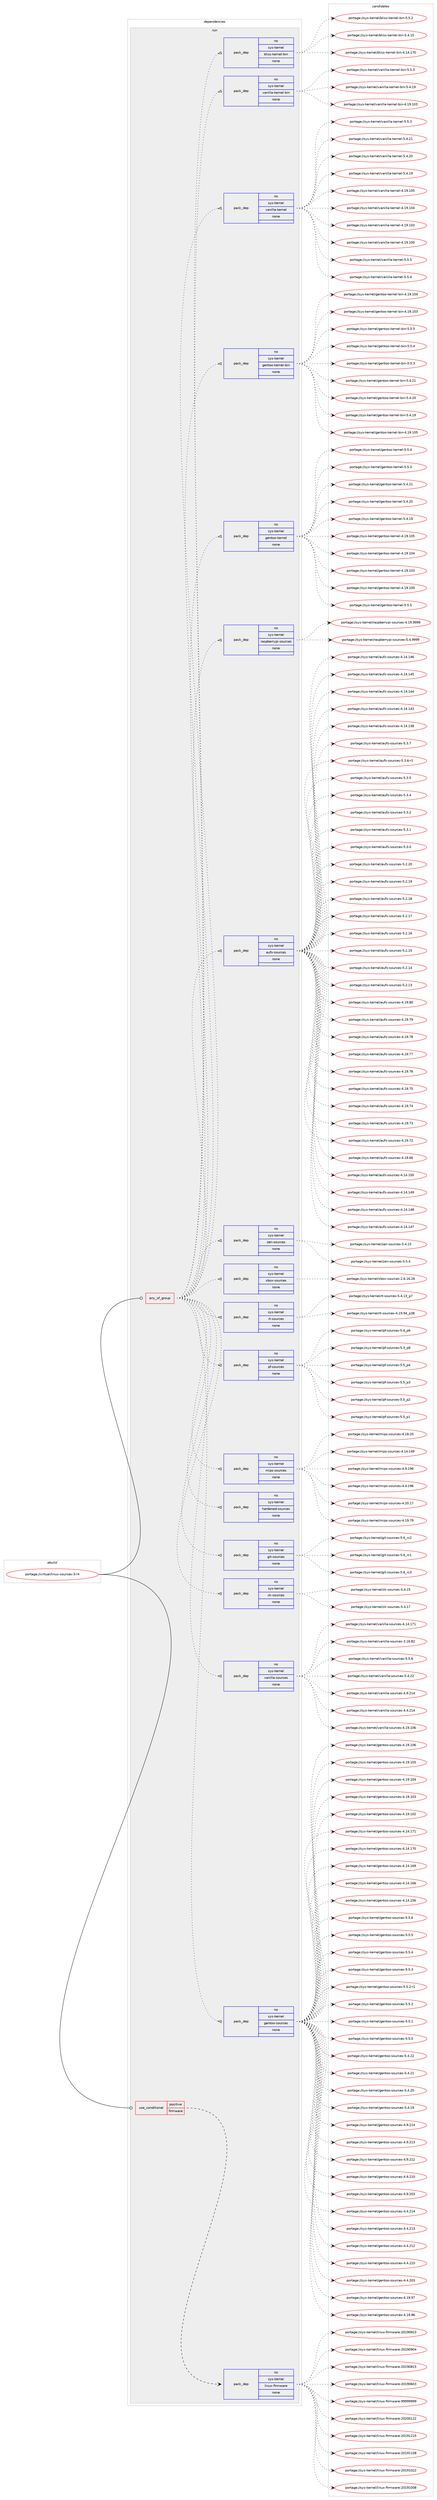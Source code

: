 digraph prolog {

# *************
# Graph options
# *************

newrank=true;
concentrate=true;
compound=true;
graph [rankdir=LR,fontname=Helvetica,fontsize=10,ranksep=1.5];#, ranksep=2.5, nodesep=0.2];
edge  [arrowhead=vee];
node  [fontname=Helvetica,fontsize=10];

# **********
# The ebuild
# **********

subgraph cluster_leftcol {
color=gray;
rank=same;
label=<<i>ebuild</i>>;
id [label="portage://virtual/linux-sources-3-r4", color=red, width=4, href="../virtual/linux-sources-3-r4.svg"];
}

# ****************
# The dependencies
# ****************

subgraph cluster_midcol {
color=gray;
label=<<i>dependencies</i>>;
subgraph cluster_compile {
fillcolor="#eeeeee";
style=filled;
label=<<i>compile</i>>;
}
subgraph cluster_compileandrun {
fillcolor="#eeeeee";
style=filled;
label=<<i>compile and run</i>>;
}
subgraph cluster_run {
fillcolor="#eeeeee";
style=filled;
label=<<i>run</i>>;
subgraph any614 {
dependency27042 [label=<<TABLE BORDER="0" CELLBORDER="1" CELLSPACING="0" CELLPADDING="4"><TR><TD CELLPADDING="10">any_of_group</TD></TR></TABLE>>, shape=none, color=red];subgraph pack21872 {
dependency27043 [label=<<TABLE BORDER="0" CELLBORDER="1" CELLSPACING="0" CELLPADDING="4" WIDTH="220"><TR><TD ROWSPAN="6" CELLPADDING="30">pack_dep</TD></TR><TR><TD WIDTH="110">no</TD></TR><TR><TD>sys-kernel</TD></TR><TR><TD>gentoo-sources</TD></TR><TR><TD>none</TD></TR><TR><TD></TD></TR></TABLE>>, shape=none, color=blue];
}
dependency27042:e -> dependency27043:w [weight=20,style="dotted",arrowhead="oinv"];
subgraph pack21873 {
dependency27044 [label=<<TABLE BORDER="0" CELLBORDER="1" CELLSPACING="0" CELLPADDING="4" WIDTH="220"><TR><TD ROWSPAN="6" CELLPADDING="30">pack_dep</TD></TR><TR><TD WIDTH="110">no</TD></TR><TR><TD>sys-kernel</TD></TR><TR><TD>vanilla-sources</TD></TR><TR><TD>none</TD></TR><TR><TD></TD></TR></TABLE>>, shape=none, color=blue];
}
dependency27042:e -> dependency27044:w [weight=20,style="dotted",arrowhead="oinv"];
subgraph pack21874 {
dependency27045 [label=<<TABLE BORDER="0" CELLBORDER="1" CELLSPACING="0" CELLPADDING="4" WIDTH="220"><TR><TD ROWSPAN="6" CELLPADDING="30">pack_dep</TD></TR><TR><TD WIDTH="110">no</TD></TR><TR><TD>sys-kernel</TD></TR><TR><TD>ck-sources</TD></TR><TR><TD>none</TD></TR><TR><TD></TD></TR></TABLE>>, shape=none, color=blue];
}
dependency27042:e -> dependency27045:w [weight=20,style="dotted",arrowhead="oinv"];
subgraph pack21875 {
dependency27046 [label=<<TABLE BORDER="0" CELLBORDER="1" CELLSPACING="0" CELLPADDING="4" WIDTH="220"><TR><TD ROWSPAN="6" CELLPADDING="30">pack_dep</TD></TR><TR><TD WIDTH="110">no</TD></TR><TR><TD>sys-kernel</TD></TR><TR><TD>git-sources</TD></TR><TR><TD>none</TD></TR><TR><TD></TD></TR></TABLE>>, shape=none, color=blue];
}
dependency27042:e -> dependency27046:w [weight=20,style="dotted",arrowhead="oinv"];
subgraph pack21876 {
dependency27047 [label=<<TABLE BORDER="0" CELLBORDER="1" CELLSPACING="0" CELLPADDING="4" WIDTH="220"><TR><TD ROWSPAN="6" CELLPADDING="30">pack_dep</TD></TR><TR><TD WIDTH="110">no</TD></TR><TR><TD>sys-kernel</TD></TR><TR><TD>hardened-sources</TD></TR><TR><TD>none</TD></TR><TR><TD></TD></TR></TABLE>>, shape=none, color=blue];
}
dependency27042:e -> dependency27047:w [weight=20,style="dotted",arrowhead="oinv"];
subgraph pack21877 {
dependency27048 [label=<<TABLE BORDER="0" CELLBORDER="1" CELLSPACING="0" CELLPADDING="4" WIDTH="220"><TR><TD ROWSPAN="6" CELLPADDING="30">pack_dep</TD></TR><TR><TD WIDTH="110">no</TD></TR><TR><TD>sys-kernel</TD></TR><TR><TD>mips-sources</TD></TR><TR><TD>none</TD></TR><TR><TD></TD></TR></TABLE>>, shape=none, color=blue];
}
dependency27042:e -> dependency27048:w [weight=20,style="dotted",arrowhead="oinv"];
subgraph pack21878 {
dependency27049 [label=<<TABLE BORDER="0" CELLBORDER="1" CELLSPACING="0" CELLPADDING="4" WIDTH="220"><TR><TD ROWSPAN="6" CELLPADDING="30">pack_dep</TD></TR><TR><TD WIDTH="110">no</TD></TR><TR><TD>sys-kernel</TD></TR><TR><TD>pf-sources</TD></TR><TR><TD>none</TD></TR><TR><TD></TD></TR></TABLE>>, shape=none, color=blue];
}
dependency27042:e -> dependency27049:w [weight=20,style="dotted",arrowhead="oinv"];
subgraph pack21879 {
dependency27050 [label=<<TABLE BORDER="0" CELLBORDER="1" CELLSPACING="0" CELLPADDING="4" WIDTH="220"><TR><TD ROWSPAN="6" CELLPADDING="30">pack_dep</TD></TR><TR><TD WIDTH="110">no</TD></TR><TR><TD>sys-kernel</TD></TR><TR><TD>rt-sources</TD></TR><TR><TD>none</TD></TR><TR><TD></TD></TR></TABLE>>, shape=none, color=blue];
}
dependency27042:e -> dependency27050:w [weight=20,style="dotted",arrowhead="oinv"];
subgraph pack21880 {
dependency27051 [label=<<TABLE BORDER="0" CELLBORDER="1" CELLSPACING="0" CELLPADDING="4" WIDTH="220"><TR><TD ROWSPAN="6" CELLPADDING="30">pack_dep</TD></TR><TR><TD WIDTH="110">no</TD></TR><TR><TD>sys-kernel</TD></TR><TR><TD>xbox-sources</TD></TR><TR><TD>none</TD></TR><TR><TD></TD></TR></TABLE>>, shape=none, color=blue];
}
dependency27042:e -> dependency27051:w [weight=20,style="dotted",arrowhead="oinv"];
subgraph pack21881 {
dependency27052 [label=<<TABLE BORDER="0" CELLBORDER="1" CELLSPACING="0" CELLPADDING="4" WIDTH="220"><TR><TD ROWSPAN="6" CELLPADDING="30">pack_dep</TD></TR><TR><TD WIDTH="110">no</TD></TR><TR><TD>sys-kernel</TD></TR><TR><TD>zen-sources</TD></TR><TR><TD>none</TD></TR><TR><TD></TD></TR></TABLE>>, shape=none, color=blue];
}
dependency27042:e -> dependency27052:w [weight=20,style="dotted",arrowhead="oinv"];
subgraph pack21882 {
dependency27053 [label=<<TABLE BORDER="0" CELLBORDER="1" CELLSPACING="0" CELLPADDING="4" WIDTH="220"><TR><TD ROWSPAN="6" CELLPADDING="30">pack_dep</TD></TR><TR><TD WIDTH="110">no</TD></TR><TR><TD>sys-kernel</TD></TR><TR><TD>aufs-sources</TD></TR><TR><TD>none</TD></TR><TR><TD></TD></TR></TABLE>>, shape=none, color=blue];
}
dependency27042:e -> dependency27053:w [weight=20,style="dotted",arrowhead="oinv"];
subgraph pack21883 {
dependency27054 [label=<<TABLE BORDER="0" CELLBORDER="1" CELLSPACING="0" CELLPADDING="4" WIDTH="220"><TR><TD ROWSPAN="6" CELLPADDING="30">pack_dep</TD></TR><TR><TD WIDTH="110">no</TD></TR><TR><TD>sys-kernel</TD></TR><TR><TD>raspberrypi-sources</TD></TR><TR><TD>none</TD></TR><TR><TD></TD></TR></TABLE>>, shape=none, color=blue];
}
dependency27042:e -> dependency27054:w [weight=20,style="dotted",arrowhead="oinv"];
subgraph pack21884 {
dependency27055 [label=<<TABLE BORDER="0" CELLBORDER="1" CELLSPACING="0" CELLPADDING="4" WIDTH="220"><TR><TD ROWSPAN="6" CELLPADDING="30">pack_dep</TD></TR><TR><TD WIDTH="110">no</TD></TR><TR><TD>sys-kernel</TD></TR><TR><TD>gentoo-kernel</TD></TR><TR><TD>none</TD></TR><TR><TD></TD></TR></TABLE>>, shape=none, color=blue];
}
dependency27042:e -> dependency27055:w [weight=20,style="dotted",arrowhead="oinv"];
subgraph pack21885 {
dependency27056 [label=<<TABLE BORDER="0" CELLBORDER="1" CELLSPACING="0" CELLPADDING="4" WIDTH="220"><TR><TD ROWSPAN="6" CELLPADDING="30">pack_dep</TD></TR><TR><TD WIDTH="110">no</TD></TR><TR><TD>sys-kernel</TD></TR><TR><TD>gentoo-kernel-bin</TD></TR><TR><TD>none</TD></TR><TR><TD></TD></TR></TABLE>>, shape=none, color=blue];
}
dependency27042:e -> dependency27056:w [weight=20,style="dotted",arrowhead="oinv"];
subgraph pack21886 {
dependency27057 [label=<<TABLE BORDER="0" CELLBORDER="1" CELLSPACING="0" CELLPADDING="4" WIDTH="220"><TR><TD ROWSPAN="6" CELLPADDING="30">pack_dep</TD></TR><TR><TD WIDTH="110">no</TD></TR><TR><TD>sys-kernel</TD></TR><TR><TD>vanilla-kernel</TD></TR><TR><TD>none</TD></TR><TR><TD></TD></TR></TABLE>>, shape=none, color=blue];
}
dependency27042:e -> dependency27057:w [weight=20,style="dotted",arrowhead="oinv"];
subgraph pack21887 {
dependency27058 [label=<<TABLE BORDER="0" CELLBORDER="1" CELLSPACING="0" CELLPADDING="4" WIDTH="220"><TR><TD ROWSPAN="6" CELLPADDING="30">pack_dep</TD></TR><TR><TD WIDTH="110">no</TD></TR><TR><TD>sys-kernel</TD></TR><TR><TD>vanilla-kernel-bin</TD></TR><TR><TD>none</TD></TR><TR><TD></TD></TR></TABLE>>, shape=none, color=blue];
}
dependency27042:e -> dependency27058:w [weight=20,style="dotted",arrowhead="oinv"];
subgraph pack21888 {
dependency27059 [label=<<TABLE BORDER="0" CELLBORDER="1" CELLSPACING="0" CELLPADDING="4" WIDTH="220"><TR><TD ROWSPAN="6" CELLPADDING="30">pack_dep</TD></TR><TR><TD WIDTH="110">no</TD></TR><TR><TD>sys-kernel</TD></TR><TR><TD>bliss-kernel-bin</TD></TR><TR><TD>none</TD></TR><TR><TD></TD></TR></TABLE>>, shape=none, color=blue];
}
dependency27042:e -> dependency27059:w [weight=20,style="dotted",arrowhead="oinv"];
}
id:e -> dependency27042:w [weight=20,style="solid",arrowhead="odot"];
subgraph cond4539 {
dependency27060 [label=<<TABLE BORDER="0" CELLBORDER="1" CELLSPACING="0" CELLPADDING="4"><TR><TD ROWSPAN="3" CELLPADDING="10">use_conditional</TD></TR><TR><TD>positive</TD></TR><TR><TD>firmware</TD></TR></TABLE>>, shape=none, color=red];
subgraph pack21889 {
dependency27061 [label=<<TABLE BORDER="0" CELLBORDER="1" CELLSPACING="0" CELLPADDING="4" WIDTH="220"><TR><TD ROWSPAN="6" CELLPADDING="30">pack_dep</TD></TR><TR><TD WIDTH="110">no</TD></TR><TR><TD>sys-kernel</TD></TR><TR><TD>linux-firmware</TD></TR><TR><TD>none</TD></TR><TR><TD></TD></TR></TABLE>>, shape=none, color=blue];
}
dependency27060:e -> dependency27061:w [weight=20,style="dashed",arrowhead="vee"];
}
id:e -> dependency27060:w [weight=20,style="solid",arrowhead="odot"];
}
}

# **************
# The candidates
# **************

subgraph cluster_choices {
rank=same;
color=gray;
label=<<i>candidates</i>>;

subgraph choice21872 {
color=black;
nodesep=1;
choice11512111545107101114110101108471031011101161111114511511111711499101115455346534654 [label="portage://sys-kernel/gentoo-sources-5.5.6", color=red, width=4,href="../sys-kernel/gentoo-sources-5.5.6.svg"];
choice11512111545107101114110101108471031011101161111114511511111711499101115455346534653 [label="portage://sys-kernel/gentoo-sources-5.5.5", color=red, width=4,href="../sys-kernel/gentoo-sources-5.5.5.svg"];
choice11512111545107101114110101108471031011101161111114511511111711499101115455346534652 [label="portage://sys-kernel/gentoo-sources-5.5.4", color=red, width=4,href="../sys-kernel/gentoo-sources-5.5.4.svg"];
choice11512111545107101114110101108471031011101161111114511511111711499101115455346534651 [label="portage://sys-kernel/gentoo-sources-5.5.3", color=red, width=4,href="../sys-kernel/gentoo-sources-5.5.3.svg"];
choice115121115451071011141101011084710310111011611111145115111117114991011154553465346504511449 [label="portage://sys-kernel/gentoo-sources-5.5.2-r1", color=red, width=4,href="../sys-kernel/gentoo-sources-5.5.2-r1.svg"];
choice11512111545107101114110101108471031011101161111114511511111711499101115455346534650 [label="portage://sys-kernel/gentoo-sources-5.5.2", color=red, width=4,href="../sys-kernel/gentoo-sources-5.5.2.svg"];
choice11512111545107101114110101108471031011101161111114511511111711499101115455346534649 [label="portage://sys-kernel/gentoo-sources-5.5.1", color=red, width=4,href="../sys-kernel/gentoo-sources-5.5.1.svg"];
choice11512111545107101114110101108471031011101161111114511511111711499101115455346534648 [label="portage://sys-kernel/gentoo-sources-5.5.0", color=red, width=4,href="../sys-kernel/gentoo-sources-5.5.0.svg"];
choice1151211154510710111411010110847103101110116111111451151111171149910111545534652465050 [label="portage://sys-kernel/gentoo-sources-5.4.22", color=red, width=4,href="../sys-kernel/gentoo-sources-5.4.22.svg"];
choice1151211154510710111411010110847103101110116111111451151111171149910111545534652465049 [label="portage://sys-kernel/gentoo-sources-5.4.21", color=red, width=4,href="../sys-kernel/gentoo-sources-5.4.21.svg"];
choice1151211154510710111411010110847103101110116111111451151111171149910111545534652465048 [label="portage://sys-kernel/gentoo-sources-5.4.20", color=red, width=4,href="../sys-kernel/gentoo-sources-5.4.20.svg"];
choice1151211154510710111411010110847103101110116111111451151111171149910111545534652464957 [label="portage://sys-kernel/gentoo-sources-5.4.19", color=red, width=4,href="../sys-kernel/gentoo-sources-5.4.19.svg"];
choice115121115451071011141101011084710310111011611111145115111117114991011154552465746504952 [label="portage://sys-kernel/gentoo-sources-4.9.214", color=red, width=4,href="../sys-kernel/gentoo-sources-4.9.214.svg"];
choice115121115451071011141101011084710310111011611111145115111117114991011154552465746504951 [label="portage://sys-kernel/gentoo-sources-4.9.213", color=red, width=4,href="../sys-kernel/gentoo-sources-4.9.213.svg"];
choice115121115451071011141101011084710310111011611111145115111117114991011154552465746504950 [label="portage://sys-kernel/gentoo-sources-4.9.212", color=red, width=4,href="../sys-kernel/gentoo-sources-4.9.212.svg"];
choice115121115451071011141101011084710310111011611111145115111117114991011154552465746504948 [label="portage://sys-kernel/gentoo-sources-4.9.210", color=red, width=4,href="../sys-kernel/gentoo-sources-4.9.210.svg"];
choice115121115451071011141101011084710310111011611111145115111117114991011154552465746504851 [label="portage://sys-kernel/gentoo-sources-4.9.203", color=red, width=4,href="../sys-kernel/gentoo-sources-4.9.203.svg"];
choice115121115451071011141101011084710310111011611111145115111117114991011154552465246504952 [label="portage://sys-kernel/gentoo-sources-4.4.214", color=red, width=4,href="../sys-kernel/gentoo-sources-4.4.214.svg"];
choice115121115451071011141101011084710310111011611111145115111117114991011154552465246504951 [label="portage://sys-kernel/gentoo-sources-4.4.213", color=red, width=4,href="../sys-kernel/gentoo-sources-4.4.213.svg"];
choice115121115451071011141101011084710310111011611111145115111117114991011154552465246504950 [label="portage://sys-kernel/gentoo-sources-4.4.212", color=red, width=4,href="../sys-kernel/gentoo-sources-4.4.212.svg"];
choice115121115451071011141101011084710310111011611111145115111117114991011154552465246504948 [label="portage://sys-kernel/gentoo-sources-4.4.210", color=red, width=4,href="../sys-kernel/gentoo-sources-4.4.210.svg"];
choice115121115451071011141101011084710310111011611111145115111117114991011154552465246504851 [label="portage://sys-kernel/gentoo-sources-4.4.203", color=red, width=4,href="../sys-kernel/gentoo-sources-4.4.203.svg"];
choice115121115451071011141101011084710310111011611111145115111117114991011154552464957465755 [label="portage://sys-kernel/gentoo-sources-4.19.97", color=red, width=4,href="../sys-kernel/gentoo-sources-4.19.97.svg"];
choice115121115451071011141101011084710310111011611111145115111117114991011154552464957465654 [label="portage://sys-kernel/gentoo-sources-4.19.86", color=red, width=4,href="../sys-kernel/gentoo-sources-4.19.86.svg"];
choice11512111545107101114110101108471031011101161111114511511111711499101115455246495746494854 [label="portage://sys-kernel/gentoo-sources-4.19.106", color=red, width=4,href="../sys-kernel/gentoo-sources-4.19.106.svg"];
choice11512111545107101114110101108471031011101161111114511511111711499101115455246495746494853 [label="portage://sys-kernel/gentoo-sources-4.19.105", color=red, width=4,href="../sys-kernel/gentoo-sources-4.19.105.svg"];
choice11512111545107101114110101108471031011101161111114511511111711499101115455246495746494852 [label="portage://sys-kernel/gentoo-sources-4.19.104", color=red, width=4,href="../sys-kernel/gentoo-sources-4.19.104.svg"];
choice11512111545107101114110101108471031011101161111114511511111711499101115455246495746494851 [label="portage://sys-kernel/gentoo-sources-4.19.103", color=red, width=4,href="../sys-kernel/gentoo-sources-4.19.103.svg"];
choice11512111545107101114110101108471031011101161111114511511111711499101115455246495746494850 [label="portage://sys-kernel/gentoo-sources-4.19.102", color=red, width=4,href="../sys-kernel/gentoo-sources-4.19.102.svg"];
choice11512111545107101114110101108471031011101161111114511511111711499101115455246495246495549 [label="portage://sys-kernel/gentoo-sources-4.14.171", color=red, width=4,href="../sys-kernel/gentoo-sources-4.14.171.svg"];
choice11512111545107101114110101108471031011101161111114511511111711499101115455246495246495548 [label="portage://sys-kernel/gentoo-sources-4.14.170", color=red, width=4,href="../sys-kernel/gentoo-sources-4.14.170.svg"];
choice11512111545107101114110101108471031011101161111114511511111711499101115455246495246495457 [label="portage://sys-kernel/gentoo-sources-4.14.169", color=red, width=4,href="../sys-kernel/gentoo-sources-4.14.169.svg"];
choice11512111545107101114110101108471031011101161111114511511111711499101115455246495246495454 [label="portage://sys-kernel/gentoo-sources-4.14.166", color=red, width=4,href="../sys-kernel/gentoo-sources-4.14.166.svg"];
choice11512111545107101114110101108471031011101161111114511511111711499101115455246495246495354 [label="portage://sys-kernel/gentoo-sources-4.14.156", color=red, width=4,href="../sys-kernel/gentoo-sources-4.14.156.svg"];
dependency27043:e -> choice11512111545107101114110101108471031011101161111114511511111711499101115455346534654:w [style=dotted,weight="100"];
dependency27043:e -> choice11512111545107101114110101108471031011101161111114511511111711499101115455346534653:w [style=dotted,weight="100"];
dependency27043:e -> choice11512111545107101114110101108471031011101161111114511511111711499101115455346534652:w [style=dotted,weight="100"];
dependency27043:e -> choice11512111545107101114110101108471031011101161111114511511111711499101115455346534651:w [style=dotted,weight="100"];
dependency27043:e -> choice115121115451071011141101011084710310111011611111145115111117114991011154553465346504511449:w [style=dotted,weight="100"];
dependency27043:e -> choice11512111545107101114110101108471031011101161111114511511111711499101115455346534650:w [style=dotted,weight="100"];
dependency27043:e -> choice11512111545107101114110101108471031011101161111114511511111711499101115455346534649:w [style=dotted,weight="100"];
dependency27043:e -> choice11512111545107101114110101108471031011101161111114511511111711499101115455346534648:w [style=dotted,weight="100"];
dependency27043:e -> choice1151211154510710111411010110847103101110116111111451151111171149910111545534652465050:w [style=dotted,weight="100"];
dependency27043:e -> choice1151211154510710111411010110847103101110116111111451151111171149910111545534652465049:w [style=dotted,weight="100"];
dependency27043:e -> choice1151211154510710111411010110847103101110116111111451151111171149910111545534652465048:w [style=dotted,weight="100"];
dependency27043:e -> choice1151211154510710111411010110847103101110116111111451151111171149910111545534652464957:w [style=dotted,weight="100"];
dependency27043:e -> choice115121115451071011141101011084710310111011611111145115111117114991011154552465746504952:w [style=dotted,weight="100"];
dependency27043:e -> choice115121115451071011141101011084710310111011611111145115111117114991011154552465746504951:w [style=dotted,weight="100"];
dependency27043:e -> choice115121115451071011141101011084710310111011611111145115111117114991011154552465746504950:w [style=dotted,weight="100"];
dependency27043:e -> choice115121115451071011141101011084710310111011611111145115111117114991011154552465746504948:w [style=dotted,weight="100"];
dependency27043:e -> choice115121115451071011141101011084710310111011611111145115111117114991011154552465746504851:w [style=dotted,weight="100"];
dependency27043:e -> choice115121115451071011141101011084710310111011611111145115111117114991011154552465246504952:w [style=dotted,weight="100"];
dependency27043:e -> choice115121115451071011141101011084710310111011611111145115111117114991011154552465246504951:w [style=dotted,weight="100"];
dependency27043:e -> choice115121115451071011141101011084710310111011611111145115111117114991011154552465246504950:w [style=dotted,weight="100"];
dependency27043:e -> choice115121115451071011141101011084710310111011611111145115111117114991011154552465246504948:w [style=dotted,weight="100"];
dependency27043:e -> choice115121115451071011141101011084710310111011611111145115111117114991011154552465246504851:w [style=dotted,weight="100"];
dependency27043:e -> choice115121115451071011141101011084710310111011611111145115111117114991011154552464957465755:w [style=dotted,weight="100"];
dependency27043:e -> choice115121115451071011141101011084710310111011611111145115111117114991011154552464957465654:w [style=dotted,weight="100"];
dependency27043:e -> choice11512111545107101114110101108471031011101161111114511511111711499101115455246495746494854:w [style=dotted,weight="100"];
dependency27043:e -> choice11512111545107101114110101108471031011101161111114511511111711499101115455246495746494853:w [style=dotted,weight="100"];
dependency27043:e -> choice11512111545107101114110101108471031011101161111114511511111711499101115455246495746494852:w [style=dotted,weight="100"];
dependency27043:e -> choice11512111545107101114110101108471031011101161111114511511111711499101115455246495746494851:w [style=dotted,weight="100"];
dependency27043:e -> choice11512111545107101114110101108471031011101161111114511511111711499101115455246495746494850:w [style=dotted,weight="100"];
dependency27043:e -> choice11512111545107101114110101108471031011101161111114511511111711499101115455246495246495549:w [style=dotted,weight="100"];
dependency27043:e -> choice11512111545107101114110101108471031011101161111114511511111711499101115455246495246495548:w [style=dotted,weight="100"];
dependency27043:e -> choice11512111545107101114110101108471031011101161111114511511111711499101115455246495246495457:w [style=dotted,weight="100"];
dependency27043:e -> choice11512111545107101114110101108471031011101161111114511511111711499101115455246495246495454:w [style=dotted,weight="100"];
dependency27043:e -> choice11512111545107101114110101108471031011101161111114511511111711499101115455246495246495354:w [style=dotted,weight="100"];
}
subgraph choice21873 {
color=black;
nodesep=1;
choice115121115451071011141101011084711897110105108108974511511111711499101115455346534654 [label="portage://sys-kernel/vanilla-sources-5.5.6", color=red, width=4,href="../sys-kernel/vanilla-sources-5.5.6.svg"];
choice11512111545107101114110101108471189711010510810897451151111171149910111545534652465050 [label="portage://sys-kernel/vanilla-sources-5.4.22", color=red, width=4,href="../sys-kernel/vanilla-sources-5.4.22.svg"];
choice1151211154510710111411010110847118971101051081089745115111117114991011154552465746504952 [label="portage://sys-kernel/vanilla-sources-4.9.214", color=red, width=4,href="../sys-kernel/vanilla-sources-4.9.214.svg"];
choice1151211154510710111411010110847118971101051081089745115111117114991011154552465246504952 [label="portage://sys-kernel/vanilla-sources-4.4.214", color=red, width=4,href="../sys-kernel/vanilla-sources-4.4.214.svg"];
choice115121115451071011141101011084711897110105108108974511511111711499101115455246495746494854 [label="portage://sys-kernel/vanilla-sources-4.19.106", color=red, width=4,href="../sys-kernel/vanilla-sources-4.19.106.svg"];
choice115121115451071011141101011084711897110105108108974511511111711499101115455246495246495549 [label="portage://sys-kernel/vanilla-sources-4.14.171", color=red, width=4,href="../sys-kernel/vanilla-sources-4.14.171.svg"];
choice1151211154510710111411010110847118971101051081089745115111117114991011154551464954465650 [label="portage://sys-kernel/vanilla-sources-3.16.82", color=red, width=4,href="../sys-kernel/vanilla-sources-3.16.82.svg"];
dependency27044:e -> choice115121115451071011141101011084711897110105108108974511511111711499101115455346534654:w [style=dotted,weight="100"];
dependency27044:e -> choice11512111545107101114110101108471189711010510810897451151111171149910111545534652465050:w [style=dotted,weight="100"];
dependency27044:e -> choice1151211154510710111411010110847118971101051081089745115111117114991011154552465746504952:w [style=dotted,weight="100"];
dependency27044:e -> choice1151211154510710111411010110847118971101051081089745115111117114991011154552465246504952:w [style=dotted,weight="100"];
dependency27044:e -> choice115121115451071011141101011084711897110105108108974511511111711499101115455246495746494854:w [style=dotted,weight="100"];
dependency27044:e -> choice115121115451071011141101011084711897110105108108974511511111711499101115455246495246495549:w [style=dotted,weight="100"];
dependency27044:e -> choice1151211154510710111411010110847118971101051081089745115111117114991011154551464954465650:w [style=dotted,weight="100"];
}
subgraph choice21874 {
color=black;
nodesep=1;
choice115121115451071011141101011084799107451151111171149910111545534652464955 [label="portage://sys-kernel/ck-sources-5.4.17", color=red, width=4,href="../sys-kernel/ck-sources-5.4.17.svg"];
choice115121115451071011141101011084799107451151111171149910111545534652464953 [label="portage://sys-kernel/ck-sources-5.4.15", color=red, width=4,href="../sys-kernel/ck-sources-5.4.15.svg"];
dependency27045:e -> choice115121115451071011141101011084799107451151111171149910111545534652464955:w [style=dotted,weight="100"];
dependency27045:e -> choice115121115451071011141101011084799107451151111171149910111545534652464953:w [style=dotted,weight="100"];
}
subgraph choice21875 {
color=black;
nodesep=1;
choice1151211154510710111411010110847103105116451151111171149910111545534654951149951 [label="portage://sys-kernel/git-sources-5.6_rc3", color=red, width=4,href="../sys-kernel/git-sources-5.6_rc3.svg"];
choice1151211154510710111411010110847103105116451151111171149910111545534654951149950 [label="portage://sys-kernel/git-sources-5.6_rc2", color=red, width=4,href="../sys-kernel/git-sources-5.6_rc2.svg"];
choice1151211154510710111411010110847103105116451151111171149910111545534654951149949 [label="portage://sys-kernel/git-sources-5.6_rc1", color=red, width=4,href="../sys-kernel/git-sources-5.6_rc1.svg"];
dependency27046:e -> choice1151211154510710111411010110847103105116451151111171149910111545534654951149951:w [style=dotted,weight="100"];
dependency27046:e -> choice1151211154510710111411010110847103105116451151111171149910111545534654951149950:w [style=dotted,weight="100"];
dependency27046:e -> choice1151211154510710111411010110847103105116451151111171149910111545534654951149949:w [style=dotted,weight="100"];
}
subgraph choice21876 {
color=black;
nodesep=1;
}
subgraph choice21877 {
color=black;
nodesep=1;
choice115121115451071011141101011084710910511211545115111117114991011154552465746495754 [label="portage://sys-kernel/mips-sources-4.9.196", color=red, width=4,href="../sys-kernel/mips-sources-4.9.196.svg"];
choice115121115451071011141101011084710910511211545115111117114991011154552465246495754 [label="portage://sys-kernel/mips-sources-4.4.196", color=red, width=4,href="../sys-kernel/mips-sources-4.4.196.svg"];
choice115121115451071011141101011084710910511211545115111117114991011154552465048464955 [label="portage://sys-kernel/mips-sources-4.20.17", color=red, width=4,href="../sys-kernel/mips-sources-4.20.17.svg"];
choice115121115451071011141101011084710910511211545115111117114991011154552464957465557 [label="portage://sys-kernel/mips-sources-4.19.79", color=red, width=4,href="../sys-kernel/mips-sources-4.19.79.svg"];
choice115121115451071011141101011084710910511211545115111117114991011154552464956465048 [label="portage://sys-kernel/mips-sources-4.18.20", color=red, width=4,href="../sys-kernel/mips-sources-4.18.20.svg"];
choice11512111545107101114110101108471091051121154511511111711499101115455246495246495257 [label="portage://sys-kernel/mips-sources-4.14.149", color=red, width=4,href="../sys-kernel/mips-sources-4.14.149.svg"];
dependency27048:e -> choice115121115451071011141101011084710910511211545115111117114991011154552465746495754:w [style=dotted,weight="100"];
dependency27048:e -> choice115121115451071011141101011084710910511211545115111117114991011154552465246495754:w [style=dotted,weight="100"];
dependency27048:e -> choice115121115451071011141101011084710910511211545115111117114991011154552465048464955:w [style=dotted,weight="100"];
dependency27048:e -> choice115121115451071011141101011084710910511211545115111117114991011154552464957465557:w [style=dotted,weight="100"];
dependency27048:e -> choice115121115451071011141101011084710910511211545115111117114991011154552464956465048:w [style=dotted,weight="100"];
dependency27048:e -> choice11512111545107101114110101108471091051121154511511111711499101115455246495246495257:w [style=dotted,weight="100"];
}
subgraph choice21878 {
color=black;
nodesep=1;
choice11512111545107101114110101108471121024511511111711499101115455346539511252 [label="portage://sys-kernel/pf-sources-5.5_p4", color=red, width=4,href="../sys-kernel/pf-sources-5.5_p4.svg"];
choice11512111545107101114110101108471121024511511111711499101115455346539511251 [label="portage://sys-kernel/pf-sources-5.5_p3", color=red, width=4,href="../sys-kernel/pf-sources-5.5_p3.svg"];
choice11512111545107101114110101108471121024511511111711499101115455346539511250 [label="portage://sys-kernel/pf-sources-5.5_p2", color=red, width=4,href="../sys-kernel/pf-sources-5.5_p2.svg"];
choice11512111545107101114110101108471121024511511111711499101115455346539511249 [label="portage://sys-kernel/pf-sources-5.5_p1", color=red, width=4,href="../sys-kernel/pf-sources-5.5_p1.svg"];
choice11512111545107101114110101108471121024511511111711499101115455346529511254 [label="portage://sys-kernel/pf-sources-5.4_p6", color=red, width=4,href="../sys-kernel/pf-sources-5.4_p6.svg"];
choice11512111545107101114110101108471121024511511111711499101115455346519511256 [label="portage://sys-kernel/pf-sources-5.3_p8", color=red, width=4,href="../sys-kernel/pf-sources-5.3_p8.svg"];
dependency27049:e -> choice11512111545107101114110101108471121024511511111711499101115455346539511252:w [style=dotted,weight="100"];
dependency27049:e -> choice11512111545107101114110101108471121024511511111711499101115455346539511251:w [style=dotted,weight="100"];
dependency27049:e -> choice11512111545107101114110101108471121024511511111711499101115455346539511250:w [style=dotted,weight="100"];
dependency27049:e -> choice11512111545107101114110101108471121024511511111711499101115455346539511249:w [style=dotted,weight="100"];
dependency27049:e -> choice11512111545107101114110101108471121024511511111711499101115455346529511254:w [style=dotted,weight="100"];
dependency27049:e -> choice11512111545107101114110101108471121024511511111711499101115455346519511256:w [style=dotted,weight="100"];
}
subgraph choice21879 {
color=black;
nodesep=1;
choice11512111545107101114110101108471141164511511111711499101115455346524649519511255 [label="portage://sys-kernel/rt-sources-5.4.13_p7", color=red, width=4,href="../sys-kernel/rt-sources-5.4.13_p7.svg"];
choice115121115451071011141101011084711411645115111117114991011154552464957465752951125156 [label="portage://sys-kernel/rt-sources-4.19.94_p38", color=red, width=4,href="../sys-kernel/rt-sources-4.19.94_p38.svg"];
dependency27050:e -> choice11512111545107101114110101108471141164511511111711499101115455346524649519511255:w [style=dotted,weight="100"];
dependency27050:e -> choice115121115451071011141101011084711411645115111117114991011154552464957465752951125156:w [style=dotted,weight="100"];
}
subgraph choice21880 {
color=black;
nodesep=1;
choice115121115451071011141101011084712098111120451151111171149910111545504654464954465054 [label="portage://sys-kernel/xbox-sources-2.6.16.26", color=red, width=4,href="../sys-kernel/xbox-sources-2.6.16.26.svg"];
dependency27051:e -> choice115121115451071011141101011084712098111120451151111171149910111545504654464954465054:w [style=dotted,weight="100"];
}
subgraph choice21881 {
color=black;
nodesep=1;
choice11512111545107101114110101108471221011104511511111711499101115455346534652 [label="portage://sys-kernel/zen-sources-5.5.4", color=red, width=4,href="../sys-kernel/zen-sources-5.5.4.svg"];
choice1151211154510710111411010110847122101110451151111171149910111545534652464953 [label="portage://sys-kernel/zen-sources-5.4.15", color=red, width=4,href="../sys-kernel/zen-sources-5.4.15.svg"];
dependency27052:e -> choice11512111545107101114110101108471221011104511511111711499101115455346534652:w [style=dotted,weight="100"];
dependency27052:e -> choice1151211154510710111411010110847122101110451151111171149910111545534652464953:w [style=dotted,weight="100"];
}
subgraph choice21882 {
color=black;
nodesep=1;
choice1151211154510710111411010110847971171021154511511111711499101115455346514655 [label="portage://sys-kernel/aufs-sources-5.3.7", color=red, width=4,href="../sys-kernel/aufs-sources-5.3.7.svg"];
choice11512111545107101114110101108479711710211545115111117114991011154553465146544511449 [label="portage://sys-kernel/aufs-sources-5.3.6-r1", color=red, width=4,href="../sys-kernel/aufs-sources-5.3.6-r1.svg"];
choice1151211154510710111411010110847971171021154511511111711499101115455346514653 [label="portage://sys-kernel/aufs-sources-5.3.5", color=red, width=4,href="../sys-kernel/aufs-sources-5.3.5.svg"];
choice1151211154510710111411010110847971171021154511511111711499101115455346514652 [label="portage://sys-kernel/aufs-sources-5.3.4", color=red, width=4,href="../sys-kernel/aufs-sources-5.3.4.svg"];
choice1151211154510710111411010110847971171021154511511111711499101115455346514650 [label="portage://sys-kernel/aufs-sources-5.3.2", color=red, width=4,href="../sys-kernel/aufs-sources-5.3.2.svg"];
choice1151211154510710111411010110847971171021154511511111711499101115455346514649 [label="portage://sys-kernel/aufs-sources-5.3.1", color=red, width=4,href="../sys-kernel/aufs-sources-5.3.1.svg"];
choice1151211154510710111411010110847971171021154511511111711499101115455346514648 [label="portage://sys-kernel/aufs-sources-5.3.0", color=red, width=4,href="../sys-kernel/aufs-sources-5.3.0.svg"];
choice115121115451071011141101011084797117102115451151111171149910111545534650465048 [label="portage://sys-kernel/aufs-sources-5.2.20", color=red, width=4,href="../sys-kernel/aufs-sources-5.2.20.svg"];
choice115121115451071011141101011084797117102115451151111171149910111545534650464957 [label="portage://sys-kernel/aufs-sources-5.2.19", color=red, width=4,href="../sys-kernel/aufs-sources-5.2.19.svg"];
choice115121115451071011141101011084797117102115451151111171149910111545534650464956 [label="portage://sys-kernel/aufs-sources-5.2.18", color=red, width=4,href="../sys-kernel/aufs-sources-5.2.18.svg"];
choice115121115451071011141101011084797117102115451151111171149910111545534650464955 [label="portage://sys-kernel/aufs-sources-5.2.17", color=red, width=4,href="../sys-kernel/aufs-sources-5.2.17.svg"];
choice115121115451071011141101011084797117102115451151111171149910111545534650464954 [label="portage://sys-kernel/aufs-sources-5.2.16", color=red, width=4,href="../sys-kernel/aufs-sources-5.2.16.svg"];
choice115121115451071011141101011084797117102115451151111171149910111545534650464953 [label="portage://sys-kernel/aufs-sources-5.2.15", color=red, width=4,href="../sys-kernel/aufs-sources-5.2.15.svg"];
choice115121115451071011141101011084797117102115451151111171149910111545534650464952 [label="portage://sys-kernel/aufs-sources-5.2.14", color=red, width=4,href="../sys-kernel/aufs-sources-5.2.14.svg"];
choice115121115451071011141101011084797117102115451151111171149910111545534650464951 [label="portage://sys-kernel/aufs-sources-5.2.13", color=red, width=4,href="../sys-kernel/aufs-sources-5.2.13.svg"];
choice11512111545107101114110101108479711710211545115111117114991011154552464957465648 [label="portage://sys-kernel/aufs-sources-4.19.80", color=red, width=4,href="../sys-kernel/aufs-sources-4.19.80.svg"];
choice11512111545107101114110101108479711710211545115111117114991011154552464957465557 [label="portage://sys-kernel/aufs-sources-4.19.79", color=red, width=4,href="../sys-kernel/aufs-sources-4.19.79.svg"];
choice11512111545107101114110101108479711710211545115111117114991011154552464957465556 [label="portage://sys-kernel/aufs-sources-4.19.78", color=red, width=4,href="../sys-kernel/aufs-sources-4.19.78.svg"];
choice11512111545107101114110101108479711710211545115111117114991011154552464957465555 [label="portage://sys-kernel/aufs-sources-4.19.77", color=red, width=4,href="../sys-kernel/aufs-sources-4.19.77.svg"];
choice11512111545107101114110101108479711710211545115111117114991011154552464957465554 [label="portage://sys-kernel/aufs-sources-4.19.76", color=red, width=4,href="../sys-kernel/aufs-sources-4.19.76.svg"];
choice11512111545107101114110101108479711710211545115111117114991011154552464957465553 [label="portage://sys-kernel/aufs-sources-4.19.75", color=red, width=4,href="../sys-kernel/aufs-sources-4.19.75.svg"];
choice11512111545107101114110101108479711710211545115111117114991011154552464957465552 [label="portage://sys-kernel/aufs-sources-4.19.74", color=red, width=4,href="../sys-kernel/aufs-sources-4.19.74.svg"];
choice11512111545107101114110101108479711710211545115111117114991011154552464957465551 [label="portage://sys-kernel/aufs-sources-4.19.73", color=red, width=4,href="../sys-kernel/aufs-sources-4.19.73.svg"];
choice11512111545107101114110101108479711710211545115111117114991011154552464957465550 [label="portage://sys-kernel/aufs-sources-4.19.72", color=red, width=4,href="../sys-kernel/aufs-sources-4.19.72.svg"];
choice11512111545107101114110101108479711710211545115111117114991011154552464957465454 [label="portage://sys-kernel/aufs-sources-4.19.66", color=red, width=4,href="../sys-kernel/aufs-sources-4.19.66.svg"];
choice1151211154510710111411010110847971171021154511511111711499101115455246495246495348 [label="portage://sys-kernel/aufs-sources-4.14.150", color=red, width=4,href="../sys-kernel/aufs-sources-4.14.150.svg"];
choice1151211154510710111411010110847971171021154511511111711499101115455246495246495257 [label="portage://sys-kernel/aufs-sources-4.14.149", color=red, width=4,href="../sys-kernel/aufs-sources-4.14.149.svg"];
choice1151211154510710111411010110847971171021154511511111711499101115455246495246495256 [label="portage://sys-kernel/aufs-sources-4.14.148", color=red, width=4,href="../sys-kernel/aufs-sources-4.14.148.svg"];
choice1151211154510710111411010110847971171021154511511111711499101115455246495246495255 [label="portage://sys-kernel/aufs-sources-4.14.147", color=red, width=4,href="../sys-kernel/aufs-sources-4.14.147.svg"];
choice1151211154510710111411010110847971171021154511511111711499101115455246495246495254 [label="portage://sys-kernel/aufs-sources-4.14.146", color=red, width=4,href="../sys-kernel/aufs-sources-4.14.146.svg"];
choice1151211154510710111411010110847971171021154511511111711499101115455246495246495253 [label="portage://sys-kernel/aufs-sources-4.14.145", color=red, width=4,href="../sys-kernel/aufs-sources-4.14.145.svg"];
choice1151211154510710111411010110847971171021154511511111711499101115455246495246495252 [label="portage://sys-kernel/aufs-sources-4.14.144", color=red, width=4,href="../sys-kernel/aufs-sources-4.14.144.svg"];
choice1151211154510710111411010110847971171021154511511111711499101115455246495246495251 [label="portage://sys-kernel/aufs-sources-4.14.143", color=red, width=4,href="../sys-kernel/aufs-sources-4.14.143.svg"];
choice1151211154510710111411010110847971171021154511511111711499101115455246495246495156 [label="portage://sys-kernel/aufs-sources-4.14.138", color=red, width=4,href="../sys-kernel/aufs-sources-4.14.138.svg"];
dependency27053:e -> choice1151211154510710111411010110847971171021154511511111711499101115455346514655:w [style=dotted,weight="100"];
dependency27053:e -> choice11512111545107101114110101108479711710211545115111117114991011154553465146544511449:w [style=dotted,weight="100"];
dependency27053:e -> choice1151211154510710111411010110847971171021154511511111711499101115455346514653:w [style=dotted,weight="100"];
dependency27053:e -> choice1151211154510710111411010110847971171021154511511111711499101115455346514652:w [style=dotted,weight="100"];
dependency27053:e -> choice1151211154510710111411010110847971171021154511511111711499101115455346514650:w [style=dotted,weight="100"];
dependency27053:e -> choice1151211154510710111411010110847971171021154511511111711499101115455346514649:w [style=dotted,weight="100"];
dependency27053:e -> choice1151211154510710111411010110847971171021154511511111711499101115455346514648:w [style=dotted,weight="100"];
dependency27053:e -> choice115121115451071011141101011084797117102115451151111171149910111545534650465048:w [style=dotted,weight="100"];
dependency27053:e -> choice115121115451071011141101011084797117102115451151111171149910111545534650464957:w [style=dotted,weight="100"];
dependency27053:e -> choice115121115451071011141101011084797117102115451151111171149910111545534650464956:w [style=dotted,weight="100"];
dependency27053:e -> choice115121115451071011141101011084797117102115451151111171149910111545534650464955:w [style=dotted,weight="100"];
dependency27053:e -> choice115121115451071011141101011084797117102115451151111171149910111545534650464954:w [style=dotted,weight="100"];
dependency27053:e -> choice115121115451071011141101011084797117102115451151111171149910111545534650464953:w [style=dotted,weight="100"];
dependency27053:e -> choice115121115451071011141101011084797117102115451151111171149910111545534650464952:w [style=dotted,weight="100"];
dependency27053:e -> choice115121115451071011141101011084797117102115451151111171149910111545534650464951:w [style=dotted,weight="100"];
dependency27053:e -> choice11512111545107101114110101108479711710211545115111117114991011154552464957465648:w [style=dotted,weight="100"];
dependency27053:e -> choice11512111545107101114110101108479711710211545115111117114991011154552464957465557:w [style=dotted,weight="100"];
dependency27053:e -> choice11512111545107101114110101108479711710211545115111117114991011154552464957465556:w [style=dotted,weight="100"];
dependency27053:e -> choice11512111545107101114110101108479711710211545115111117114991011154552464957465555:w [style=dotted,weight="100"];
dependency27053:e -> choice11512111545107101114110101108479711710211545115111117114991011154552464957465554:w [style=dotted,weight="100"];
dependency27053:e -> choice11512111545107101114110101108479711710211545115111117114991011154552464957465553:w [style=dotted,weight="100"];
dependency27053:e -> choice11512111545107101114110101108479711710211545115111117114991011154552464957465552:w [style=dotted,weight="100"];
dependency27053:e -> choice11512111545107101114110101108479711710211545115111117114991011154552464957465551:w [style=dotted,weight="100"];
dependency27053:e -> choice11512111545107101114110101108479711710211545115111117114991011154552464957465550:w [style=dotted,weight="100"];
dependency27053:e -> choice11512111545107101114110101108479711710211545115111117114991011154552464957465454:w [style=dotted,weight="100"];
dependency27053:e -> choice1151211154510710111411010110847971171021154511511111711499101115455246495246495348:w [style=dotted,weight="100"];
dependency27053:e -> choice1151211154510710111411010110847971171021154511511111711499101115455246495246495257:w [style=dotted,weight="100"];
dependency27053:e -> choice1151211154510710111411010110847971171021154511511111711499101115455246495246495256:w [style=dotted,weight="100"];
dependency27053:e -> choice1151211154510710111411010110847971171021154511511111711499101115455246495246495255:w [style=dotted,weight="100"];
dependency27053:e -> choice1151211154510710111411010110847971171021154511511111711499101115455246495246495254:w [style=dotted,weight="100"];
dependency27053:e -> choice1151211154510710111411010110847971171021154511511111711499101115455246495246495253:w [style=dotted,weight="100"];
dependency27053:e -> choice1151211154510710111411010110847971171021154511511111711499101115455246495246495252:w [style=dotted,weight="100"];
dependency27053:e -> choice1151211154510710111411010110847971171021154511511111711499101115455246495246495251:w [style=dotted,weight="100"];
dependency27053:e -> choice1151211154510710111411010110847971171021154511511111711499101115455246495246495156:w [style=dotted,weight="100"];
}
subgraph choice21883 {
color=black;
nodesep=1;
choice115121115451071011141101011084711497115112981011141141211121054511511111711499101115455346524657575757 [label="portage://sys-kernel/raspberrypi-sources-5.4.9999", color=red, width=4,href="../sys-kernel/raspberrypi-sources-5.4.9999.svg"];
choice11512111545107101114110101108471149711511298101114114121112105451151111171149910111545524649574657575757 [label="portage://sys-kernel/raspberrypi-sources-4.19.9999", color=red, width=4,href="../sys-kernel/raspberrypi-sources-4.19.9999.svg"];
dependency27054:e -> choice115121115451071011141101011084711497115112981011141141211121054511511111711499101115455346524657575757:w [style=dotted,weight="100"];
dependency27054:e -> choice11512111545107101114110101108471149711511298101114114121112105451151111171149910111545524649574657575757:w [style=dotted,weight="100"];
}
subgraph choice21884 {
color=black;
nodesep=1;
choice115121115451071011141101011084710310111011611111145107101114110101108455346534653 [label="portage://sys-kernel/gentoo-kernel-5.5.5", color=red, width=4,href="../sys-kernel/gentoo-kernel-5.5.5.svg"];
choice115121115451071011141101011084710310111011611111145107101114110101108455346534652 [label="portage://sys-kernel/gentoo-kernel-5.5.4", color=red, width=4,href="../sys-kernel/gentoo-kernel-5.5.4.svg"];
choice115121115451071011141101011084710310111011611111145107101114110101108455346534651 [label="portage://sys-kernel/gentoo-kernel-5.5.3", color=red, width=4,href="../sys-kernel/gentoo-kernel-5.5.3.svg"];
choice11512111545107101114110101108471031011101161111114510710111411010110845534652465049 [label="portage://sys-kernel/gentoo-kernel-5.4.21", color=red, width=4,href="../sys-kernel/gentoo-kernel-5.4.21.svg"];
choice11512111545107101114110101108471031011101161111114510710111411010110845534652465048 [label="portage://sys-kernel/gentoo-kernel-5.4.20", color=red, width=4,href="../sys-kernel/gentoo-kernel-5.4.20.svg"];
choice11512111545107101114110101108471031011101161111114510710111411010110845534652464957 [label="portage://sys-kernel/gentoo-kernel-5.4.19", color=red, width=4,href="../sys-kernel/gentoo-kernel-5.4.19.svg"];
choice115121115451071011141101011084710310111011611111145107101114110101108455246495746494853 [label="portage://sys-kernel/gentoo-kernel-4.19.105", color=red, width=4,href="../sys-kernel/gentoo-kernel-4.19.105.svg"];
choice115121115451071011141101011084710310111011611111145107101114110101108455246495746494852 [label="portage://sys-kernel/gentoo-kernel-4.19.104", color=red, width=4,href="../sys-kernel/gentoo-kernel-4.19.104.svg"];
choice115121115451071011141101011084710310111011611111145107101114110101108455246495746494851 [label="portage://sys-kernel/gentoo-kernel-4.19.103", color=red, width=4,href="../sys-kernel/gentoo-kernel-4.19.103.svg"];
choice115121115451071011141101011084710310111011611111145107101114110101108455246495746494848 [label="portage://sys-kernel/gentoo-kernel-4.19.100", color=red, width=4,href="../sys-kernel/gentoo-kernel-4.19.100.svg"];
dependency27055:e -> choice115121115451071011141101011084710310111011611111145107101114110101108455346534653:w [style=dotted,weight="100"];
dependency27055:e -> choice115121115451071011141101011084710310111011611111145107101114110101108455346534652:w [style=dotted,weight="100"];
dependency27055:e -> choice115121115451071011141101011084710310111011611111145107101114110101108455346534651:w [style=dotted,weight="100"];
dependency27055:e -> choice11512111545107101114110101108471031011101161111114510710111411010110845534652465049:w [style=dotted,weight="100"];
dependency27055:e -> choice11512111545107101114110101108471031011101161111114510710111411010110845534652465048:w [style=dotted,weight="100"];
dependency27055:e -> choice11512111545107101114110101108471031011101161111114510710111411010110845534652464957:w [style=dotted,weight="100"];
dependency27055:e -> choice115121115451071011141101011084710310111011611111145107101114110101108455246495746494853:w [style=dotted,weight="100"];
dependency27055:e -> choice115121115451071011141101011084710310111011611111145107101114110101108455246495746494852:w [style=dotted,weight="100"];
dependency27055:e -> choice115121115451071011141101011084710310111011611111145107101114110101108455246495746494851:w [style=dotted,weight="100"];
dependency27055:e -> choice115121115451071011141101011084710310111011611111145107101114110101108455246495746494848:w [style=dotted,weight="100"];
}
subgraph choice21885 {
color=black;
nodesep=1;
choice1151211154510710111411010110847103101110116111111451071011141101011084598105110455346534653 [label="portage://sys-kernel/gentoo-kernel-bin-5.5.5", color=red, width=4,href="../sys-kernel/gentoo-kernel-bin-5.5.5.svg"];
choice1151211154510710111411010110847103101110116111111451071011141101011084598105110455346534652 [label="portage://sys-kernel/gentoo-kernel-bin-5.5.4", color=red, width=4,href="../sys-kernel/gentoo-kernel-bin-5.5.4.svg"];
choice1151211154510710111411010110847103101110116111111451071011141101011084598105110455346534651 [label="portage://sys-kernel/gentoo-kernel-bin-5.5.3", color=red, width=4,href="../sys-kernel/gentoo-kernel-bin-5.5.3.svg"];
choice115121115451071011141101011084710310111011611111145107101114110101108459810511045534652465049 [label="portage://sys-kernel/gentoo-kernel-bin-5.4.21", color=red, width=4,href="../sys-kernel/gentoo-kernel-bin-5.4.21.svg"];
choice115121115451071011141101011084710310111011611111145107101114110101108459810511045534652465048 [label="portage://sys-kernel/gentoo-kernel-bin-5.4.20", color=red, width=4,href="../sys-kernel/gentoo-kernel-bin-5.4.20.svg"];
choice115121115451071011141101011084710310111011611111145107101114110101108459810511045534652464957 [label="portage://sys-kernel/gentoo-kernel-bin-5.4.19", color=red, width=4,href="../sys-kernel/gentoo-kernel-bin-5.4.19.svg"];
choice1151211154510710111411010110847103101110116111111451071011141101011084598105110455246495746494853 [label="portage://sys-kernel/gentoo-kernel-bin-4.19.105", color=red, width=4,href="../sys-kernel/gentoo-kernel-bin-4.19.105.svg"];
choice1151211154510710111411010110847103101110116111111451071011141101011084598105110455246495746494852 [label="portage://sys-kernel/gentoo-kernel-bin-4.19.104", color=red, width=4,href="../sys-kernel/gentoo-kernel-bin-4.19.104.svg"];
choice1151211154510710111411010110847103101110116111111451071011141101011084598105110455246495746494851 [label="portage://sys-kernel/gentoo-kernel-bin-4.19.103", color=red, width=4,href="../sys-kernel/gentoo-kernel-bin-4.19.103.svg"];
dependency27056:e -> choice1151211154510710111411010110847103101110116111111451071011141101011084598105110455346534653:w [style=dotted,weight="100"];
dependency27056:e -> choice1151211154510710111411010110847103101110116111111451071011141101011084598105110455346534652:w [style=dotted,weight="100"];
dependency27056:e -> choice1151211154510710111411010110847103101110116111111451071011141101011084598105110455346534651:w [style=dotted,weight="100"];
dependency27056:e -> choice115121115451071011141101011084710310111011611111145107101114110101108459810511045534652465049:w [style=dotted,weight="100"];
dependency27056:e -> choice115121115451071011141101011084710310111011611111145107101114110101108459810511045534652465048:w [style=dotted,weight="100"];
dependency27056:e -> choice115121115451071011141101011084710310111011611111145107101114110101108459810511045534652464957:w [style=dotted,weight="100"];
dependency27056:e -> choice1151211154510710111411010110847103101110116111111451071011141101011084598105110455246495746494853:w [style=dotted,weight="100"];
dependency27056:e -> choice1151211154510710111411010110847103101110116111111451071011141101011084598105110455246495746494852:w [style=dotted,weight="100"];
dependency27056:e -> choice1151211154510710111411010110847103101110116111111451071011141101011084598105110455246495746494851:w [style=dotted,weight="100"];
}
subgraph choice21886 {
color=black;
nodesep=1;
choice1151211154510710111411010110847118971101051081089745107101114110101108455346534653 [label="portage://sys-kernel/vanilla-kernel-5.5.5", color=red, width=4,href="../sys-kernel/vanilla-kernel-5.5.5.svg"];
choice1151211154510710111411010110847118971101051081089745107101114110101108455346534652 [label="portage://sys-kernel/vanilla-kernel-5.5.4", color=red, width=4,href="../sys-kernel/vanilla-kernel-5.5.4.svg"];
choice1151211154510710111411010110847118971101051081089745107101114110101108455346534651 [label="portage://sys-kernel/vanilla-kernel-5.5.3", color=red, width=4,href="../sys-kernel/vanilla-kernel-5.5.3.svg"];
choice115121115451071011141101011084711897110105108108974510710111411010110845534652465049 [label="portage://sys-kernel/vanilla-kernel-5.4.21", color=red, width=4,href="../sys-kernel/vanilla-kernel-5.4.21.svg"];
choice115121115451071011141101011084711897110105108108974510710111411010110845534652465048 [label="portage://sys-kernel/vanilla-kernel-5.4.20", color=red, width=4,href="../sys-kernel/vanilla-kernel-5.4.20.svg"];
choice115121115451071011141101011084711897110105108108974510710111411010110845534652464957 [label="portage://sys-kernel/vanilla-kernel-5.4.19", color=red, width=4,href="../sys-kernel/vanilla-kernel-5.4.19.svg"];
choice1151211154510710111411010110847118971101051081089745107101114110101108455246495746494853 [label="portage://sys-kernel/vanilla-kernel-4.19.105", color=red, width=4,href="../sys-kernel/vanilla-kernel-4.19.105.svg"];
choice1151211154510710111411010110847118971101051081089745107101114110101108455246495746494852 [label="portage://sys-kernel/vanilla-kernel-4.19.104", color=red, width=4,href="../sys-kernel/vanilla-kernel-4.19.104.svg"];
choice1151211154510710111411010110847118971101051081089745107101114110101108455246495746494851 [label="portage://sys-kernel/vanilla-kernel-4.19.103", color=red, width=4,href="../sys-kernel/vanilla-kernel-4.19.103.svg"];
choice1151211154510710111411010110847118971101051081089745107101114110101108455246495746494848 [label="portage://sys-kernel/vanilla-kernel-4.19.100", color=red, width=4,href="../sys-kernel/vanilla-kernel-4.19.100.svg"];
dependency27057:e -> choice1151211154510710111411010110847118971101051081089745107101114110101108455346534653:w [style=dotted,weight="100"];
dependency27057:e -> choice1151211154510710111411010110847118971101051081089745107101114110101108455346534652:w [style=dotted,weight="100"];
dependency27057:e -> choice1151211154510710111411010110847118971101051081089745107101114110101108455346534651:w [style=dotted,weight="100"];
dependency27057:e -> choice115121115451071011141101011084711897110105108108974510710111411010110845534652465049:w [style=dotted,weight="100"];
dependency27057:e -> choice115121115451071011141101011084711897110105108108974510710111411010110845534652465048:w [style=dotted,weight="100"];
dependency27057:e -> choice115121115451071011141101011084711897110105108108974510710111411010110845534652464957:w [style=dotted,weight="100"];
dependency27057:e -> choice1151211154510710111411010110847118971101051081089745107101114110101108455246495746494853:w [style=dotted,weight="100"];
dependency27057:e -> choice1151211154510710111411010110847118971101051081089745107101114110101108455246495746494852:w [style=dotted,weight="100"];
dependency27057:e -> choice1151211154510710111411010110847118971101051081089745107101114110101108455246495746494851:w [style=dotted,weight="100"];
dependency27057:e -> choice1151211154510710111411010110847118971101051081089745107101114110101108455246495746494848:w [style=dotted,weight="100"];
}
subgraph choice21887 {
color=black;
nodesep=1;
choice11512111545107101114110101108471189711010510810897451071011141101011084598105110455346534651 [label="portage://sys-kernel/vanilla-kernel-bin-5.5.3", color=red, width=4,href="../sys-kernel/vanilla-kernel-bin-5.5.3.svg"];
choice1151211154510710111411010110847118971101051081089745107101114110101108459810511045534652464957 [label="portage://sys-kernel/vanilla-kernel-bin-5.4.19", color=red, width=4,href="../sys-kernel/vanilla-kernel-bin-5.4.19.svg"];
choice11512111545107101114110101108471189711010510810897451071011141101011084598105110455246495746494851 [label="portage://sys-kernel/vanilla-kernel-bin-4.19.103", color=red, width=4,href="../sys-kernel/vanilla-kernel-bin-4.19.103.svg"];
dependency27058:e -> choice11512111545107101114110101108471189711010510810897451071011141101011084598105110455346534651:w [style=dotted,weight="100"];
dependency27058:e -> choice1151211154510710111411010110847118971101051081089745107101114110101108459810511045534652464957:w [style=dotted,weight="100"];
dependency27058:e -> choice11512111545107101114110101108471189711010510810897451071011141101011084598105110455246495746494851:w [style=dotted,weight="100"];
}
subgraph choice21888 {
color=black;
nodesep=1;
choice115121115451071011141101011084798108105115115451071011141101011084598105110455346534650 [label="portage://sys-kernel/bliss-kernel-bin-5.5.2", color=red, width=4,href="../sys-kernel/bliss-kernel-bin-5.5.2.svg"];
choice11512111545107101114110101108479810810511511545107101114110101108459810511045534652464953 [label="portage://sys-kernel/bliss-kernel-bin-5.4.15", color=red, width=4,href="../sys-kernel/bliss-kernel-bin-5.4.15.svg"];
choice115121115451071011141101011084798108105115115451071011141101011084598105110455246495246495548 [label="portage://sys-kernel/bliss-kernel-bin-4.14.170", color=red, width=4,href="../sys-kernel/bliss-kernel-bin-4.14.170.svg"];
dependency27059:e -> choice115121115451071011141101011084798108105115115451071011141101011084598105110455346534650:w [style=dotted,weight="100"];
dependency27059:e -> choice11512111545107101114110101108479810810511511545107101114110101108459810511045534652464953:w [style=dotted,weight="100"];
dependency27059:e -> choice115121115451071011141101011084798108105115115451071011141101011084598105110455246495246495548:w [style=dotted,weight="100"];
}
subgraph choice21889 {
color=black;
nodesep=1;
choice11512111545107101114110101108471081051101171204510210511410911997114101455757575757575757 [label="portage://sys-kernel/linux-firmware-99999999", color=red, width=4,href="../sys-kernel/linux-firmware-99999999.svg"];
choice11512111545107101114110101108471081051101171204510210511410911997114101455048504848495050 [label="portage://sys-kernel/linux-firmware-20200122", color=red, width=4,href="../sys-kernel/linux-firmware-20200122.svg"];
choice11512111545107101114110101108471081051101171204510210511410911997114101455048495749504953 [label="portage://sys-kernel/linux-firmware-20191215", color=red, width=4,href="../sys-kernel/linux-firmware-20191215.svg"];
choice11512111545107101114110101108471081051101171204510210511410911997114101455048495749494856 [label="portage://sys-kernel/linux-firmware-20191108", color=red, width=4,href="../sys-kernel/linux-firmware-20191108.svg"];
choice11512111545107101114110101108471081051101171204510210511410911997114101455048495749485050 [label="portage://sys-kernel/linux-firmware-20191022", color=red, width=4,href="../sys-kernel/linux-firmware-20191022.svg"];
choice11512111545107101114110101108471081051101171204510210511410911997114101455048495749484856 [label="portage://sys-kernel/linux-firmware-20191008", color=red, width=4,href="../sys-kernel/linux-firmware-20191008.svg"];
choice11512111545107101114110101108471081051101171204510210511410911997114101455048495748575051 [label="portage://sys-kernel/linux-firmware-20190923", color=red, width=4,href="../sys-kernel/linux-firmware-20190923.svg"];
choice11512111545107101114110101108471081051101171204510210511410911997114101455048495748574852 [label="portage://sys-kernel/linux-firmware-20190904", color=red, width=4,href="../sys-kernel/linux-firmware-20190904.svg"];
choice11512111545107101114110101108471081051101171204510210511410911997114101455048495748564953 [label="portage://sys-kernel/linux-firmware-20190815", color=red, width=4,href="../sys-kernel/linux-firmware-20190815.svg"];
choice11512111545107101114110101108471081051101171204510210511410911997114101455048495748544851 [label="portage://sys-kernel/linux-firmware-20190603", color=red, width=4,href="../sys-kernel/linux-firmware-20190603.svg"];
dependency27061:e -> choice11512111545107101114110101108471081051101171204510210511410911997114101455757575757575757:w [style=dotted,weight="100"];
dependency27061:e -> choice11512111545107101114110101108471081051101171204510210511410911997114101455048504848495050:w [style=dotted,weight="100"];
dependency27061:e -> choice11512111545107101114110101108471081051101171204510210511410911997114101455048495749504953:w [style=dotted,weight="100"];
dependency27061:e -> choice11512111545107101114110101108471081051101171204510210511410911997114101455048495749494856:w [style=dotted,weight="100"];
dependency27061:e -> choice11512111545107101114110101108471081051101171204510210511410911997114101455048495749485050:w [style=dotted,weight="100"];
dependency27061:e -> choice11512111545107101114110101108471081051101171204510210511410911997114101455048495749484856:w [style=dotted,weight="100"];
dependency27061:e -> choice11512111545107101114110101108471081051101171204510210511410911997114101455048495748575051:w [style=dotted,weight="100"];
dependency27061:e -> choice11512111545107101114110101108471081051101171204510210511410911997114101455048495748574852:w [style=dotted,weight="100"];
dependency27061:e -> choice11512111545107101114110101108471081051101171204510210511410911997114101455048495748564953:w [style=dotted,weight="100"];
dependency27061:e -> choice11512111545107101114110101108471081051101171204510210511410911997114101455048495748544851:w [style=dotted,weight="100"];
}
}

}

